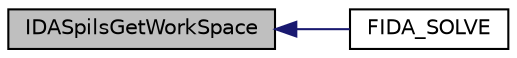 digraph "IDASpilsGetWorkSpace"
{
  edge [fontname="Helvetica",fontsize="10",labelfontname="Helvetica",labelfontsize="10"];
  node [fontname="Helvetica",fontsize="10",shape=record];
  rankdir="LR";
  Node24 [label="IDASpilsGetWorkSpace",height=0.2,width=0.4,color="black", fillcolor="grey75", style="filled", fontcolor="black"];
  Node24 -> Node25 [dir="back",color="midnightblue",fontsize="10",style="solid",fontname="Helvetica"];
  Node25 [label="FIDA_SOLVE",height=0.2,width=0.4,color="black", fillcolor="white", style="filled",URL="$d9/dde/fida_8h.html#ad930e44e579c19e4b0e821fd4ca367ad"];
}
